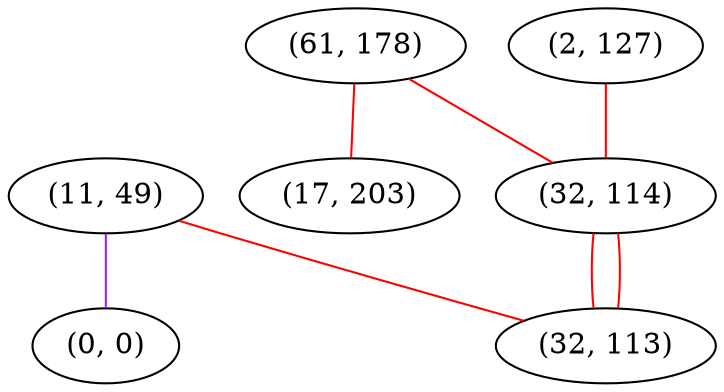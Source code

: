 graph "" {
"(11, 49)";
"(61, 178)";
"(2, 127)";
"(17, 203)";
"(32, 114)";
"(32, 113)";
"(0, 0)";
"(11, 49)" -- "(32, 113)"  [color=red, key=0, weight=1];
"(11, 49)" -- "(0, 0)"  [color=purple, key=0, weight=4];
"(61, 178)" -- "(17, 203)"  [color=red, key=0, weight=1];
"(61, 178)" -- "(32, 114)"  [color=red, key=0, weight=1];
"(2, 127)" -- "(32, 114)"  [color=red, key=0, weight=1];
"(32, 114)" -- "(32, 113)"  [color=red, key=0, weight=1];
"(32, 114)" -- "(32, 113)"  [color=red, key=1, weight=1];
}
